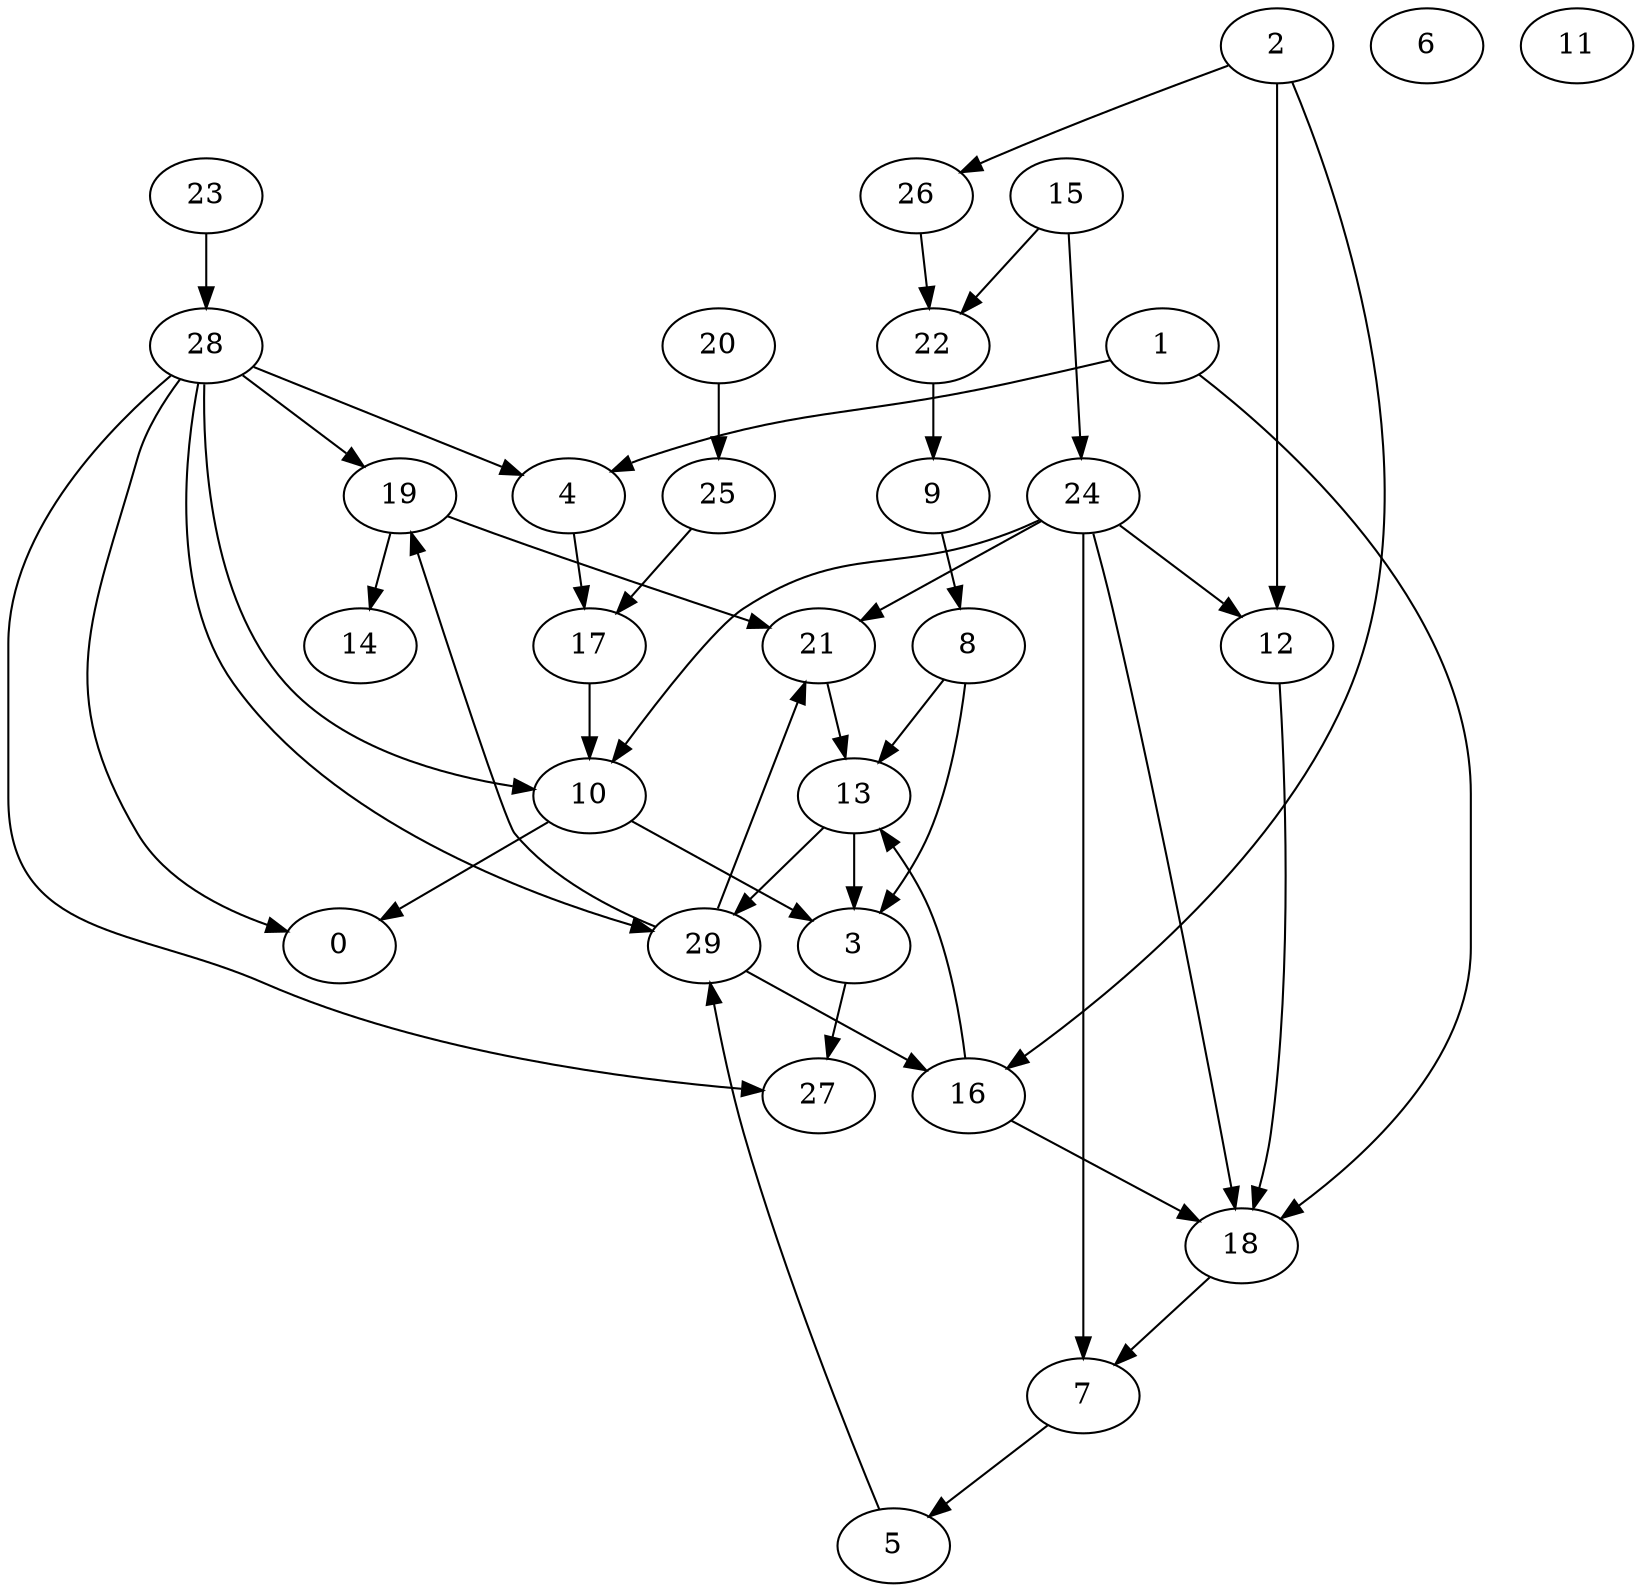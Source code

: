 digraph Erdos_Renyi_nodes_30_edges_50 {
0;
1;
2;
3;
4;
5;
6;
7;
8;
9;
10;
11;
12;
13;
14;
15;
16;
17;
18;
19;
20;
21;
22;
23;
24;
25;
26;
27;
28;
29;
3 -> 27;
1 -> 18;
7 -> 5;
28 -> 4;
24 -> 18;
15 -> 24;
4 -> 17;
24 -> 10;
25 -> 17;
12 -> 18;
28 -> 10;
22 -> 9;
16 -> 13;
18 -> 7;
15 -> 22;
28 -> 27;
5 -> 29;
28 -> 29;
26 -> 22;
10 -> 0;
13 -> 3;
19 -> 21;
29 -> 19;
16 -> 18;
13 -> 29;
2 -> 26;
24 -> 7;
29 -> 21;
8 -> 3;
21 -> 13;
9 -> 8;
24 -> 12;
24 -> 21;
10 -> 3;
19 -> 14;
20 -> 25;
2 -> 16;
8 -> 13;
28 -> 0;
1 -> 4;
2 -> 12;
23 -> 28;
28 -> 19;
29 -> 16;
17 -> 10;
}